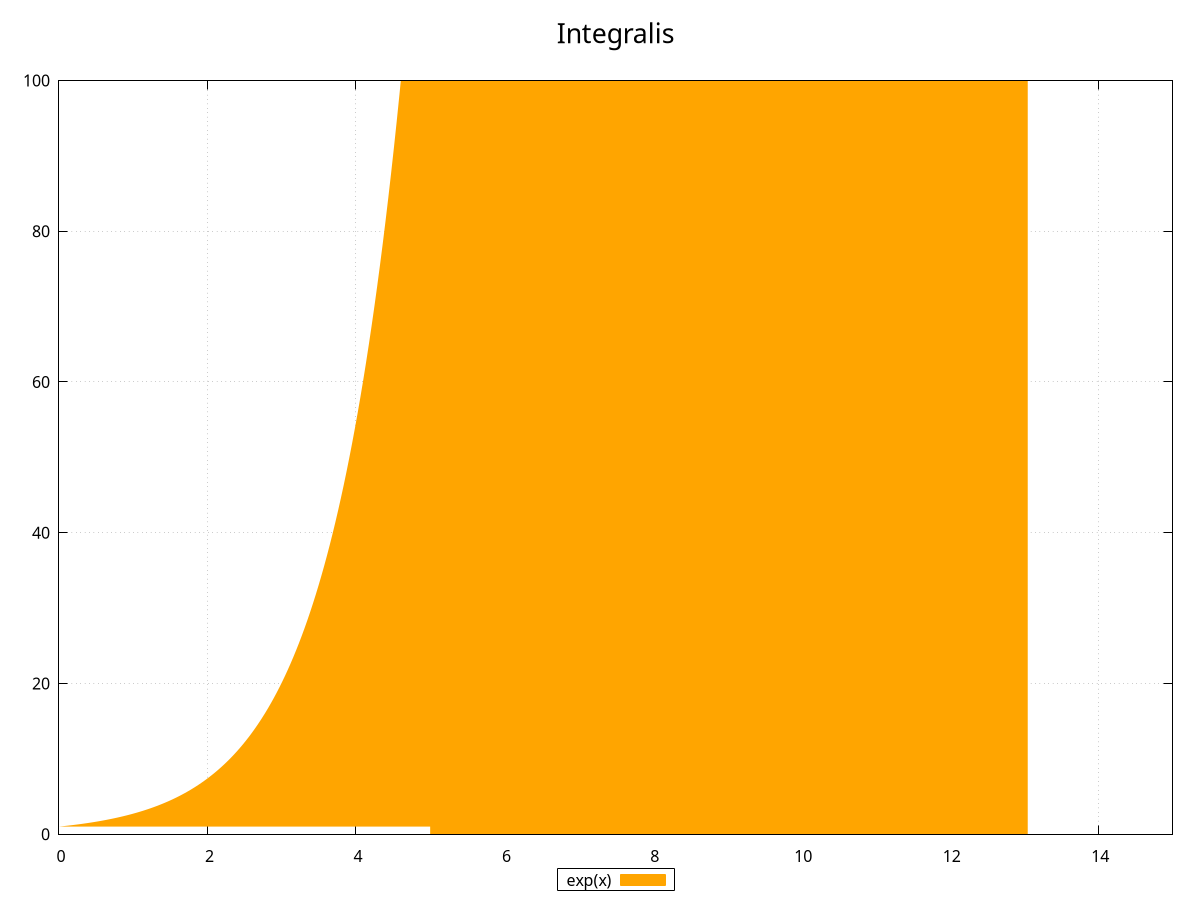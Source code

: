 
#set term png
#set output 'graphx.png'

set key bmargin center horizontal Right noreverse enhanced autotitle box lt black linewidth 1.000 dashtype solid
set samples 400, 400
set grid
set title "Integralis" 
set title  font ",20" textcolor lt -1 norotate

plot [0:15] [0:100] exp(x) with filledcurves x=5 lc rgb "orange"

